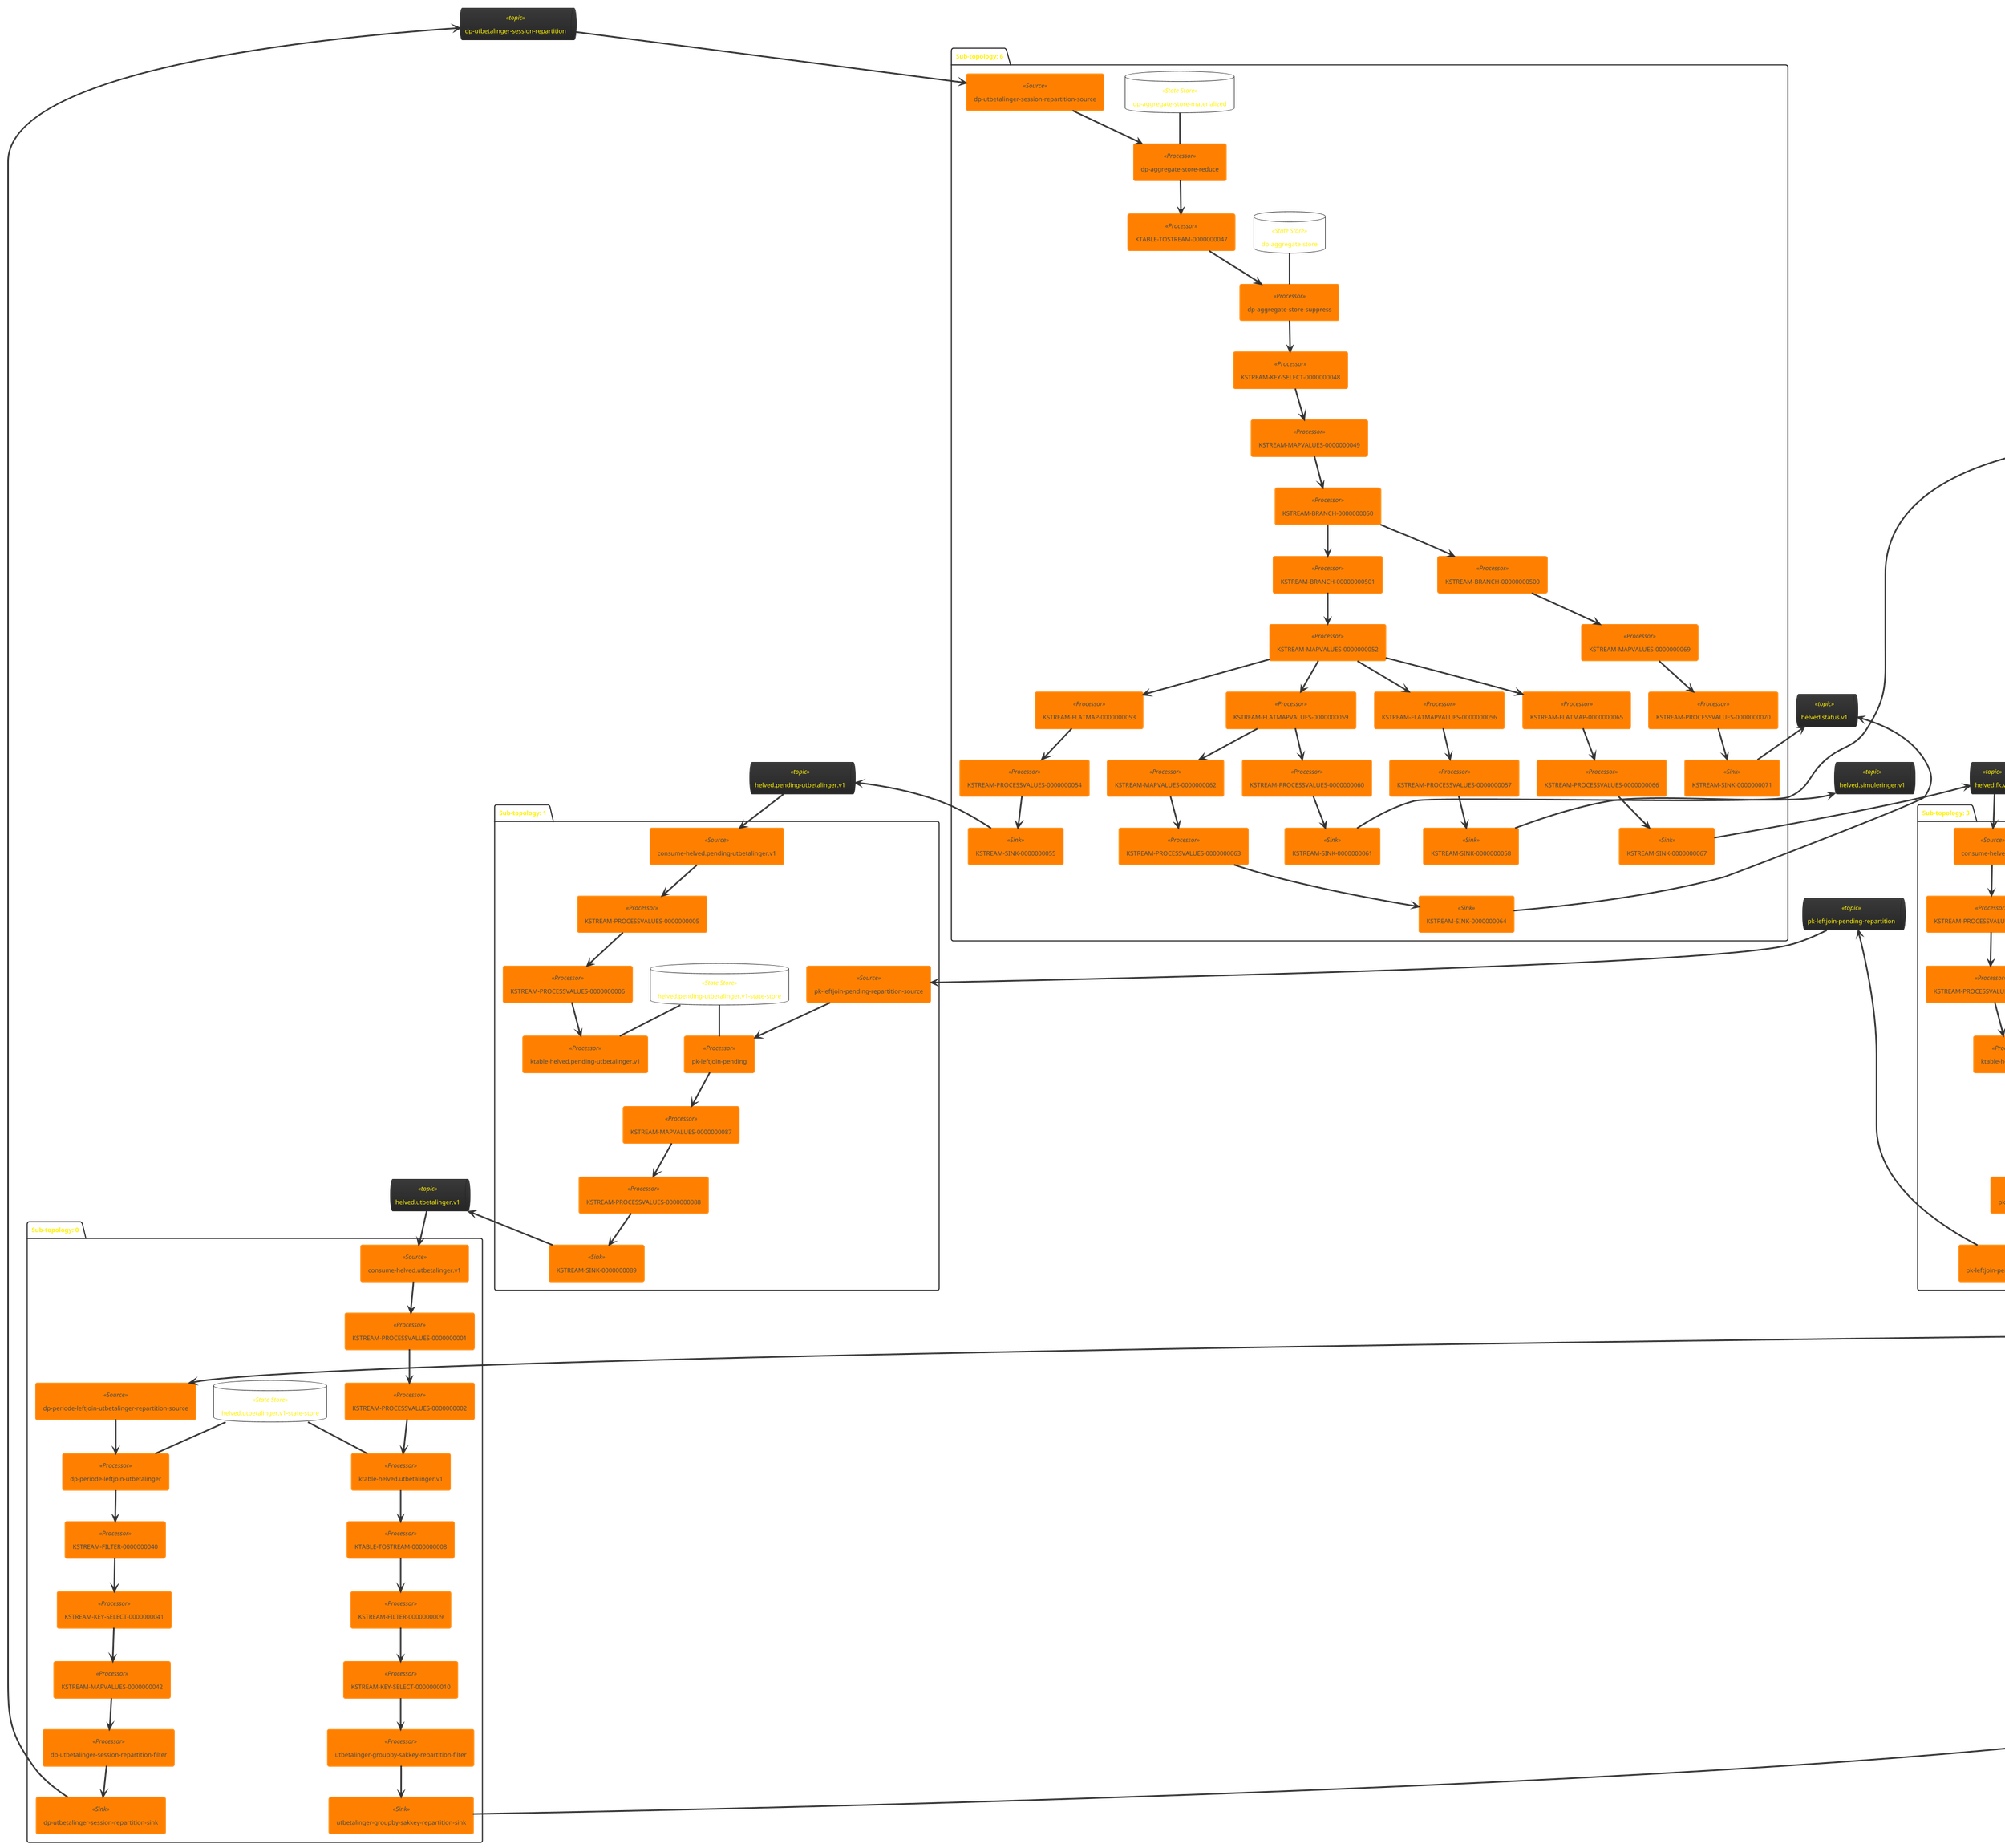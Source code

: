 @startuml
!theme black-knight
queue "dp-utbetalinger-session-repartition" <<topic>> as dp_utbetalinger_session_repartition
queue "utbetalinger-groupby-sakkey-repartition" <<topic>> as utbetalinger_groupby_sakkey_repartition
queue "helved.utbetalinger.v1" <<topic>> as helved_utbetalinger_v1
queue "dp-periode-leftjoin-utbetalinger-repartition" <<topic>> as dp_periode_leftjoin_utbetalinger_repartition
queue "pk-leftjoin-pending-repartition" <<topic>> as pk_leftjoin_pending_repartition
queue "helved.pending-utbetalinger.v1" <<topic>> as helved_pending_utbetalinger_v1
queue "helved.saker.v1" <<topic>> as helved_saker_v1
queue "dptuple-leftjoin-saker-repartition" <<topic>> as dptuple_leftjoin_saker_repartition
queue "oppdrag-leftjoin-fks-repartition" <<topic>> as oppdrag_leftjoin_fks_repartition
queue "helved.fk.v1" <<topic>> as helved_fk_v1
queue "from-teamdagpenger.utbetaling.v1-repartition" <<topic>> as from_teamdagpenger_utbetaling_v1_repartition
queue "teamdagpenger.utbetaling.v1" <<topic>> as teamdagpenger_utbetaling_v1
queue "helved.simuleringer.v1" <<topic>> as helved_simuleringer_v1
queue "helved.oppdrag.v1" <<topic>> as helved_oppdrag_v1
queue "helved.status.v1" <<topic>> as helved_status_v1
package "Sub-topology: 0" {
	database "helved.utbetalinger.v1-state-store" <<State Store>> as helved_utbetalinger_v1_state_store
	agent "consume-helved.utbetalinger.v1" <<Source>> as consume_helved_utbetalinger_v1
	agent "KSTREAM-PROCESSVALUES-0000000001" <<Processor>> as KSTREAM_PROCESSVALUES_0000000001
	agent "KSTREAM-PROCESSVALUES-0000000002" <<Processor>> as KSTREAM_PROCESSVALUES_0000000002
	agent "dp-periode-leftjoin-utbetalinger-repartition-source" <<Source>> as dp_periode_leftjoin_utbetalinger_repartition_source
	agent "dp-periode-leftjoin-utbetalinger" <<Processor>> as dp_periode_leftjoin_utbetalinger
	agent "ktable-helved.utbetalinger.v1" <<Processor>> as ktable_helved_utbetalinger_v1
	agent "KSTREAM-FILTER-0000000040" <<Processor>> as KSTREAM_FILTER_0000000040
	agent "KTABLE-TOSTREAM-0000000008" <<Processor>> as KTABLE_TOSTREAM_0000000008
	agent "KSTREAM-FILTER-0000000009" <<Processor>> as KSTREAM_FILTER_0000000009
	agent "KSTREAM-KEY-SELECT-0000000041" <<Processor>> as KSTREAM_KEY_SELECT_0000000041
	agent "KSTREAM-KEY-SELECT-0000000010" <<Processor>> as KSTREAM_KEY_SELECT_0000000010
	agent "KSTREAM-MAPVALUES-0000000042" <<Processor>> as KSTREAM_MAPVALUES_0000000042
	agent "dp-utbetalinger-session-repartition-filter" <<Processor>> as dp_utbetalinger_session_repartition_filter
	agent "utbetalinger-groupby-sakkey-repartition-filter" <<Processor>> as utbetalinger_groupby_sakkey_repartition_filter
	agent "dp-utbetalinger-session-repartition-sink" <<Sink>> as dp_utbetalinger_session_repartition_sink
	agent "utbetalinger-groupby-sakkey-repartition-sink" <<Sink>> as utbetalinger_groupby_sakkey_repartition_sink
	helved_utbetalinger_v1 --> consume_helved_utbetalinger_v1
	dp_periode_leftjoin_utbetalinger_repartition --> dp_periode_leftjoin_utbetalinger_repartition_source
	helved_utbetalinger_v1_state_store -- dp_periode_leftjoin_utbetalinger
	helved_utbetalinger_v1_state_store -- ktable_helved_utbetalinger_v1
	dp_utbetalinger_session_repartition <-- dp_utbetalinger_session_repartition_sink
	utbetalinger_groupby_sakkey_repartition <-- utbetalinger_groupby_sakkey_repartition_sink
	consume_helved_utbetalinger_v1 --> KSTREAM_PROCESSVALUES_0000000001
	KSTREAM_PROCESSVALUES_0000000001 --> KSTREAM_PROCESSVALUES_0000000002
	KSTREAM_PROCESSVALUES_0000000002 --> ktable_helved_utbetalinger_v1
	dp_periode_leftjoin_utbetalinger_repartition_source --> dp_periode_leftjoin_utbetalinger
	dp_periode_leftjoin_utbetalinger --> KSTREAM_FILTER_0000000040
	ktable_helved_utbetalinger_v1 --> KTABLE_TOSTREAM_0000000008
	KSTREAM_FILTER_0000000040 --> KSTREAM_KEY_SELECT_0000000041
	KTABLE_TOSTREAM_0000000008 --> KSTREAM_FILTER_0000000009
	KSTREAM_FILTER_0000000009 --> KSTREAM_KEY_SELECT_0000000010
	KSTREAM_KEY_SELECT_0000000041 --> KSTREAM_MAPVALUES_0000000042
	KSTREAM_KEY_SELECT_0000000010 --> utbetalinger_groupby_sakkey_repartition_filter
	KSTREAM_MAPVALUES_0000000042 --> dp_utbetalinger_session_repartition_filter
	dp_utbetalinger_session_repartition_filter --> dp_utbetalinger_session_repartition_sink
	utbetalinger_groupby_sakkey_repartition_filter --> utbetalinger_groupby_sakkey_repartition_sink
}
package "Sub-topology: 1" {
	database "helved.pending-utbetalinger.v1-state-store" <<State Store>> as helved_pending_utbetalinger_v1_state_store
	agent "pk-leftjoin-pending-repartition-source" <<Source>> as pk_leftjoin_pending_repartition_source
	agent "consume-helved.pending-utbetalinger.v1" <<Source>> as consume_helved_pending_utbetalinger_v1
	agent "pk-leftjoin-pending" <<Processor>> as pk_leftjoin_pending
	agent "KSTREAM-MAPVALUES-0000000087" <<Processor>> as KSTREAM_MAPVALUES_0000000087
	agent "KSTREAM-PROCESSVALUES-0000000005" <<Processor>> as KSTREAM_PROCESSVALUES_0000000005
	agent "KSTREAM-PROCESSVALUES-0000000006" <<Processor>> as KSTREAM_PROCESSVALUES_0000000006
	agent "KSTREAM-PROCESSVALUES-0000000088" <<Processor>> as KSTREAM_PROCESSVALUES_0000000088
	agent "KSTREAM-SINK-0000000089" <<Sink>> as KSTREAM_SINK_0000000089
	agent "ktable-helved.pending-utbetalinger.v1" <<Processor>> as ktable_helved_pending_utbetalinger_v1
	pk_leftjoin_pending_repartition --> pk_leftjoin_pending_repartition_source
	helved_pending_utbetalinger_v1 --> consume_helved_pending_utbetalinger_v1
	helved_pending_utbetalinger_v1_state_store -- pk_leftjoin_pending
	helved_utbetalinger_v1 <-- KSTREAM_SINK_0000000089
	helved_pending_utbetalinger_v1_state_store -- ktable_helved_pending_utbetalinger_v1
	pk_leftjoin_pending_repartition_source --> pk_leftjoin_pending
	consume_helved_pending_utbetalinger_v1 --> KSTREAM_PROCESSVALUES_0000000005
	pk_leftjoin_pending --> KSTREAM_MAPVALUES_0000000087
	KSTREAM_MAPVALUES_0000000087 --> KSTREAM_PROCESSVALUES_0000000088
	KSTREAM_PROCESSVALUES_0000000005 --> KSTREAM_PROCESSVALUES_0000000006
	KSTREAM_PROCESSVALUES_0000000006 --> ktable_helved_pending_utbetalinger_v1
	KSTREAM_PROCESSVALUES_0000000088 --> KSTREAM_SINK_0000000089
}
package "Sub-topology: 2" {
	database "helved.saker.v1-state-store-materialized" <<State Store>> as helved_saker_v1_state_store_materialized
	agent "utbetalinger-groupby-sakkey-repartition-source" <<Source>> as utbetalinger_groupby_sakkey_repartition_source
	agent "dptuple-leftjoin-saker-repartition-source" <<Source>> as dptuple_leftjoin_saker_repartition_source
	agent "helved.saker.v1-state-store-aggregate" <<Processor>> as helved_saker_v1_state_store_aggregate
	agent "KTABLE-TOSTREAM-0000000015" <<Processor>> as KTABLE_TOSTREAM_0000000015
	agent "dptuple-leftjoin-saker" <<Processor>> as dptuple_leftjoin_saker
	agent "KSTREAM-FILTER-0000000016" <<Processor>> as KSTREAM_FILTER_0000000016
	agent "KSTREAM-FLATMAP-0000000035" <<Processor>> as KSTREAM_FLATMAP_0000000035
	agent "KSTREAM-PROCESSVALUES-0000000017" <<Processor>> as KSTREAM_PROCESSVALUES_0000000017
	agent "dp-periode-leftjoin-utbetalinger-repartition-filter" <<Processor>> as dp_periode_leftjoin_utbetalinger_repartition_filter
	agent "KSTREAM-SINK-0000000018" <<Sink>> as KSTREAM_SINK_0000000018
	agent "dp-periode-leftjoin-utbetalinger-repartition-sink" <<Sink>> as dp_periode_leftjoin_utbetalinger_repartition_sink
	utbetalinger_groupby_sakkey_repartition --> utbetalinger_groupby_sakkey_repartition_source
	dptuple_leftjoin_saker_repartition --> dptuple_leftjoin_saker_repartition_source
	helved_saker_v1_state_store_materialized -- helved_saker_v1_state_store_aggregate
	helved_saker_v1_state_store_materialized -- dptuple_leftjoin_saker
	helved_saker_v1 <-- KSTREAM_SINK_0000000018
	dp_periode_leftjoin_utbetalinger_repartition <-- dp_periode_leftjoin_utbetalinger_repartition_sink
	utbetalinger_groupby_sakkey_repartition_source --> helved_saker_v1_state_store_aggregate
	dptuple_leftjoin_saker_repartition_source --> dptuple_leftjoin_saker
	helved_saker_v1_state_store_aggregate --> KTABLE_TOSTREAM_0000000015
	KTABLE_TOSTREAM_0000000015 --> KSTREAM_FILTER_0000000016
	dptuple_leftjoin_saker --> KSTREAM_FLATMAP_0000000035
	KSTREAM_FILTER_0000000016 --> KSTREAM_PROCESSVALUES_0000000017
	KSTREAM_FLATMAP_0000000035 --> dp_periode_leftjoin_utbetalinger_repartition_filter
	KSTREAM_PROCESSVALUES_0000000017 --> KSTREAM_SINK_0000000018
	dp_periode_leftjoin_utbetalinger_repartition_filter --> dp_periode_leftjoin_utbetalinger_repartition_sink
}
package "Sub-topology: 3" {
	database "helved.fk.v1-state-store" <<State Store>> as helved_fk_v1_state_store
	agent "oppdrag-leftjoin-fks-repartition-source" <<Source>> as oppdrag_leftjoin_fks_repartition_source
	agent "consume-helved.fk.v1" <<Source>> as consume_helved_fk_v1
	agent "oppdrag-leftjoin-fks" <<Processor>> as oppdrag_leftjoin_fks
	agent "KSTREAM-FLATMAP-0000000082" <<Processor>> as KSTREAM_FLATMAP_0000000082
	agent "KSTREAM-PROCESSVALUES-0000000020" <<Processor>> as KSTREAM_PROCESSVALUES_0000000020
	agent "KSTREAM-PROCESSVALUES-0000000021" <<Processor>> as KSTREAM_PROCESSVALUES_0000000021
	agent "pk-leftjoin-pending-repartition-filter" <<Processor>> as pk_leftjoin_pending_repartition_filter
	agent "ktable-helved.fk.v1" <<Processor>> as ktable_helved_fk_v1
	agent "pk-leftjoin-pending-repartition-sink" <<Sink>> as pk_leftjoin_pending_repartition_sink
	oppdrag_leftjoin_fks_repartition --> oppdrag_leftjoin_fks_repartition_source
	helved_fk_v1 --> consume_helved_fk_v1
	helved_fk_v1_state_store -- oppdrag_leftjoin_fks
	helved_fk_v1_state_store -- ktable_helved_fk_v1
	pk_leftjoin_pending_repartition <-- pk_leftjoin_pending_repartition_sink
	oppdrag_leftjoin_fks_repartition_source --> oppdrag_leftjoin_fks
	consume_helved_fk_v1 --> KSTREAM_PROCESSVALUES_0000000020
	oppdrag_leftjoin_fks --> KSTREAM_FLATMAP_0000000082
	KSTREAM_FLATMAP_0000000082 --> pk_leftjoin_pending_repartition_filter
	KSTREAM_PROCESSVALUES_0000000020 --> KSTREAM_PROCESSVALUES_0000000021
	KSTREAM_PROCESSVALUES_0000000021 --> ktable_helved_fk_v1
	pk_leftjoin_pending_repartition_filter --> pk_leftjoin_pending_repartition_sink
}
package "Sub-topology: 4" {
	agent "consume-teamdagpenger.utbetaling.v1" <<Source>> as consume_teamdagpenger_utbetaling_v1
	agent "KSTREAM-PROCESSVALUES-0000000024" <<Processor>> as KSTREAM_PROCESSVALUES_0000000024
	agent "KSTREAM-FILTER-0000000025" <<Processor>> as KSTREAM_FILTER_0000000025
	agent "from-teamdagpenger.utbetaling.v1-repartition-filter" <<Processor>> as from_teamdagpenger_utbetaling_v1_repartition_filter
	agent "from-teamdagpenger.utbetaling.v1-repartition-sink" <<Sink>> as from_teamdagpenger_utbetaling_v1_repartition_sink
	teamdagpenger_utbetaling_v1 --> consume_teamdagpenger_utbetaling_v1
	from_teamdagpenger_utbetaling_v1_repartition <-- from_teamdagpenger_utbetaling_v1_repartition_sink
	consume_teamdagpenger_utbetaling_v1 --> KSTREAM_PROCESSVALUES_0000000024
	KSTREAM_PROCESSVALUES_0000000024 --> KSTREAM_FILTER_0000000025
	KSTREAM_FILTER_0000000025 --> from_teamdagpenger_utbetaling_v1_repartition_filter
	from_teamdagpenger_utbetaling_v1_repartition_filter --> from_teamdagpenger_utbetaling_v1_repartition_sink
}
package "Sub-topology: 5" {
	agent "from-teamdagpenger.utbetaling.v1-repartition-source" <<Source>> as from_teamdagpenger_utbetaling_v1_repartition_source
	agent "KSTREAM-MAPVALUES-0000000029" <<Processor>> as KSTREAM_MAPVALUES_0000000029
	agent "KSTREAM-KEY-SELECT-0000000030" <<Processor>> as KSTREAM_KEY_SELECT_0000000030
	agent "dptuple-leftjoin-saker-repartition-filter" <<Processor>> as dptuple_leftjoin_saker_repartition_filter
	agent "dptuple-leftjoin-saker-repartition-sink" <<Sink>> as dptuple_leftjoin_saker_repartition_sink
	from_teamdagpenger_utbetaling_v1_repartition --> from_teamdagpenger_utbetaling_v1_repartition_source
	dptuple_leftjoin_saker_repartition <-- dptuple_leftjoin_saker_repartition_sink
	from_teamdagpenger_utbetaling_v1_repartition_source --> KSTREAM_MAPVALUES_0000000029
	KSTREAM_MAPVALUES_0000000029 --> KSTREAM_KEY_SELECT_0000000030
	KSTREAM_KEY_SELECT_0000000030 --> dptuple_leftjoin_saker_repartition_filter
	dptuple_leftjoin_saker_repartition_filter --> dptuple_leftjoin_saker_repartition_sink
}
package "Sub-topology: 6" {
	database "dp-aggregate-store-materialized" <<State Store>> as dp_aggregate_store_materialized
	database "dp-aggregate-store" <<State Store>> as dp_aggregate_store
	agent "dp-utbetalinger-session-repartition-source" <<Source>> as dp_utbetalinger_session_repartition_source
	agent "dp-aggregate-store-reduce" <<Processor>> as dp_aggregate_store_reduce
	agent "KTABLE-TOSTREAM-0000000047" <<Processor>> as KTABLE_TOSTREAM_0000000047
	agent "dp-aggregate-store-suppress" <<Processor>> as dp_aggregate_store_suppress
	agent "KSTREAM-KEY-SELECT-0000000048" <<Processor>> as KSTREAM_KEY_SELECT_0000000048
	agent "KSTREAM-MAPVALUES-0000000049" <<Processor>> as KSTREAM_MAPVALUES_0000000049
	agent "KSTREAM-BRANCH-0000000050" <<Processor>> as KSTREAM_BRANCH_0000000050
	agent "KSTREAM-BRANCH-00000000501" <<Processor>> as KSTREAM_BRANCH_00000000501
	agent "KSTREAM-MAPVALUES-0000000052" <<Processor>> as KSTREAM_MAPVALUES_0000000052
	agent "KSTREAM-FLATMAPVALUES-0000000059" <<Processor>> as KSTREAM_FLATMAPVALUES_0000000059
	agent "KSTREAM-BRANCH-00000000500" <<Processor>> as KSTREAM_BRANCH_00000000500
	agent "KSTREAM-FLATMAP-0000000053" <<Processor>> as KSTREAM_FLATMAP_0000000053
	agent "KSTREAM-FLATMAP-0000000065" <<Processor>> as KSTREAM_FLATMAP_0000000065
	agent "KSTREAM-FLATMAPVALUES-0000000056" <<Processor>> as KSTREAM_FLATMAPVALUES_0000000056
	agent "KSTREAM-MAPVALUES-0000000062" <<Processor>> as KSTREAM_MAPVALUES_0000000062
	agent "KSTREAM-MAPVALUES-0000000069" <<Processor>> as KSTREAM_MAPVALUES_0000000069
	agent "KSTREAM-PROCESSVALUES-0000000054" <<Processor>> as KSTREAM_PROCESSVALUES_0000000054
	agent "KSTREAM-PROCESSVALUES-0000000057" <<Processor>> as KSTREAM_PROCESSVALUES_0000000057
	agent "KSTREAM-PROCESSVALUES-0000000060" <<Processor>> as KSTREAM_PROCESSVALUES_0000000060
	agent "KSTREAM-PROCESSVALUES-0000000063" <<Processor>> as KSTREAM_PROCESSVALUES_0000000063
	agent "KSTREAM-PROCESSVALUES-0000000066" <<Processor>> as KSTREAM_PROCESSVALUES_0000000066
	agent "KSTREAM-PROCESSVALUES-0000000070" <<Processor>> as KSTREAM_PROCESSVALUES_0000000070
	agent "KSTREAM-SINK-0000000055" <<Sink>> as KSTREAM_SINK_0000000055
	agent "KSTREAM-SINK-0000000058" <<Sink>> as KSTREAM_SINK_0000000058
	agent "KSTREAM-SINK-0000000061" <<Sink>> as KSTREAM_SINK_0000000061
	agent "KSTREAM-SINK-0000000064" <<Sink>> as KSTREAM_SINK_0000000064
	agent "KSTREAM-SINK-0000000067" <<Sink>> as KSTREAM_SINK_0000000067
	agent "KSTREAM-SINK-0000000071" <<Sink>> as KSTREAM_SINK_0000000071
	dp_utbetalinger_session_repartition --> dp_utbetalinger_session_repartition_source
	dp_aggregate_store_materialized -- dp_aggregate_store_reduce
	dp_aggregate_store -- dp_aggregate_store_suppress
	helved_pending_utbetalinger_v1 <-- KSTREAM_SINK_0000000055
	helved_simuleringer_v1 <-- KSTREAM_SINK_0000000058
	helved_oppdrag_v1 <-- KSTREAM_SINK_0000000061
	helved_status_v1 <-- KSTREAM_SINK_0000000064
	helved_fk_v1 <-- KSTREAM_SINK_0000000067
	helved_status_v1 <-- KSTREAM_SINK_0000000071
	dp_utbetalinger_session_repartition_source --> dp_aggregate_store_reduce
	dp_aggregate_store_reduce --> KTABLE_TOSTREAM_0000000047
	KTABLE_TOSTREAM_0000000047 --> dp_aggregate_store_suppress
	dp_aggregate_store_suppress --> KSTREAM_KEY_SELECT_0000000048
	KSTREAM_KEY_SELECT_0000000048 --> KSTREAM_MAPVALUES_0000000049
	KSTREAM_MAPVALUES_0000000049 --> KSTREAM_BRANCH_0000000050
	KSTREAM_BRANCH_0000000050 --> KSTREAM_BRANCH_00000000500
	KSTREAM_BRANCH_0000000050 --> KSTREAM_BRANCH_00000000501
	KSTREAM_BRANCH_00000000501 --> KSTREAM_MAPVALUES_0000000052
	KSTREAM_MAPVALUES_0000000052 --> KSTREAM_FLATMAPVALUES_0000000059
	KSTREAM_MAPVALUES_0000000052 --> KSTREAM_FLATMAP_0000000065
	KSTREAM_MAPVALUES_0000000052 --> KSTREAM_FLATMAP_0000000053
	KSTREAM_MAPVALUES_0000000052 --> KSTREAM_FLATMAPVALUES_0000000056
	KSTREAM_FLATMAPVALUES_0000000059 --> KSTREAM_MAPVALUES_0000000062
	KSTREAM_FLATMAPVALUES_0000000059 --> KSTREAM_PROCESSVALUES_0000000060
	KSTREAM_BRANCH_00000000500 --> KSTREAM_MAPVALUES_0000000069
	KSTREAM_FLATMAP_0000000053 --> KSTREAM_PROCESSVALUES_0000000054
	KSTREAM_FLATMAP_0000000065 --> KSTREAM_PROCESSVALUES_0000000066
	KSTREAM_FLATMAPVALUES_0000000056 --> KSTREAM_PROCESSVALUES_0000000057
	KSTREAM_MAPVALUES_0000000062 --> KSTREAM_PROCESSVALUES_0000000063
	KSTREAM_MAPVALUES_0000000069 --> KSTREAM_PROCESSVALUES_0000000070
	KSTREAM_PROCESSVALUES_0000000054 --> KSTREAM_SINK_0000000055
	KSTREAM_PROCESSVALUES_0000000057 --> KSTREAM_SINK_0000000058
	KSTREAM_PROCESSVALUES_0000000060 --> KSTREAM_SINK_0000000061
	KSTREAM_PROCESSVALUES_0000000063 --> KSTREAM_SINK_0000000064
	KSTREAM_PROCESSVALUES_0000000066 --> KSTREAM_SINK_0000000067
	KSTREAM_PROCESSVALUES_0000000070 --> KSTREAM_SINK_0000000071
}
package "Sub-topology: 7" {
	agent "consume-helved.oppdrag.v1" <<Source>> as consume_helved_oppdrag_v1
	agent "KSTREAM-PROCESSVALUES-0000000073" <<Processor>> as KSTREAM_PROCESSVALUES_0000000073
	agent "KSTREAM-FILTER-0000000074" <<Processor>> as KSTREAM_FILTER_0000000074
	agent "KSTREAM-FILTER-0000000075" <<Processor>> as KSTREAM_FILTER_0000000075
	agent "KSTREAM-KEY-SELECT-0000000076" <<Processor>> as KSTREAM_KEY_SELECT_0000000076
	agent "KSTREAM-MAPVALUES-0000000077" <<Processor>> as KSTREAM_MAPVALUES_0000000077
	agent "oppdrag-leftjoin-fks-repartition-filter" <<Processor>> as oppdrag_leftjoin_fks_repartition_filter
	agent "oppdrag-leftjoin-fks-repartition-sink" <<Sink>> as oppdrag_leftjoin_fks_repartition_sink
	helved_oppdrag_v1 --> consume_helved_oppdrag_v1
	oppdrag_leftjoin_fks_repartition <-- oppdrag_leftjoin_fks_repartition_sink
	consume_helved_oppdrag_v1 --> KSTREAM_PROCESSVALUES_0000000073
	KSTREAM_PROCESSVALUES_0000000073 --> KSTREAM_FILTER_0000000074
	KSTREAM_FILTER_0000000074 --> KSTREAM_FILTER_0000000075
	KSTREAM_FILTER_0000000075 --> KSTREAM_KEY_SELECT_0000000076
	KSTREAM_KEY_SELECT_0000000076 --> KSTREAM_MAPVALUES_0000000077
	KSTREAM_MAPVALUES_0000000077 --> oppdrag_leftjoin_fks_repartition_filter
	oppdrag_leftjoin_fks_repartition_filter --> oppdrag_leftjoin_fks_repartition_sink
}
package "Sub-topology: 8" {
	database "helved.saker.v1-state-store" <<State Store>> as helved_saker_v1_state_store
	agent "consume-helved.saker.v1" <<Source>> as consume_helved_saker_v1
	agent "KSTREAM-PROCESSVALUES-0000000091" <<Processor>> as KSTREAM_PROCESSVALUES_0000000091
	agent "KSTREAM-PROCESSVALUES-0000000092" <<Processor>> as KSTREAM_PROCESSVALUES_0000000092
	agent "ktable-helved.saker.v1" <<Processor>> as ktable_helved_saker_v1
	helved_saker_v1 --> consume_helved_saker_v1
	helved_saker_v1_state_store -- ktable_helved_saker_v1
	consume_helved_saker_v1 --> KSTREAM_PROCESSVALUES_0000000091
	KSTREAM_PROCESSVALUES_0000000091 --> KSTREAM_PROCESSVALUES_0000000092
	KSTREAM_PROCESSVALUES_0000000092 --> ktable_helved_saker_v1
}
@enduml